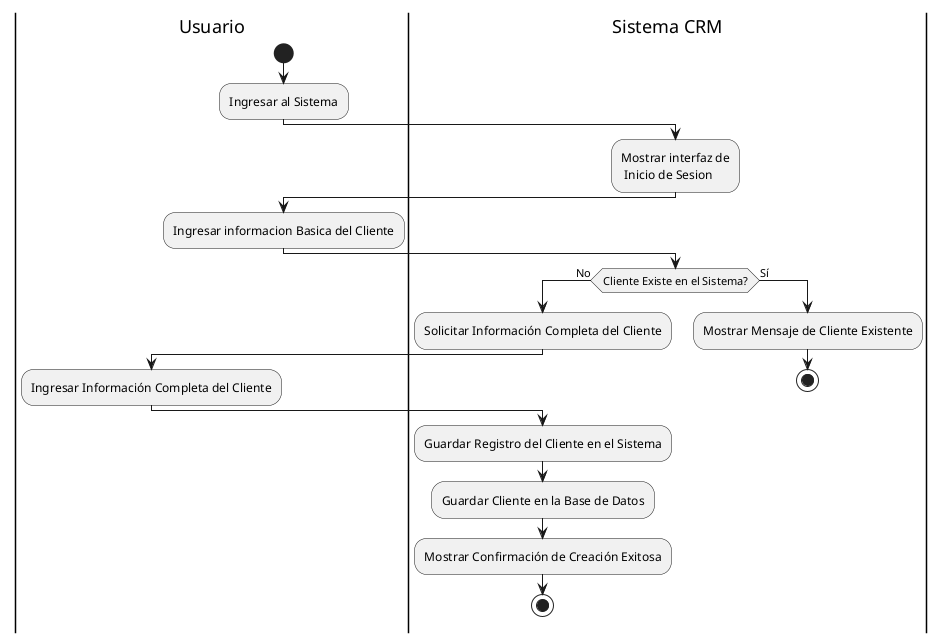 @startuml

|Usuario|
start
:Ingresar al Sistema;
|Sistema CRM|
:Mostrar interfaz de\n Inicio de Sesion;
|Usuario|
:Ingresar informacion Basica del Cliente;
|Sistema CRM|
if (Cliente Existe en el Sistema?) then (No)
    |Sistema CRM|
    :Solicitar Información Completa del Cliente;
    |Usuario|
    :Ingresar Información Completa del Cliente;
    |Sistema CRM|
    :Guardar Registro del Cliente en el Sistema;
    :Guardar Cliente en la Base de Datos;
    :Mostrar Confirmación de Creación Exitosa;
    stop
else (Sí)
    |Sistema CRM|
    :Mostrar Mensaje de Cliente Existente;
    stop
endif

@enduml
